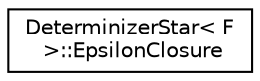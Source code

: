 digraph "Graphical Class Hierarchy"
{
  edge [fontname="Helvetica",fontsize="10",labelfontname="Helvetica",labelfontsize="10"];
  node [fontname="Helvetica",fontsize="10",shape=record];
  rankdir="LR";
  Node0 [label="DeterminizerStar\< F\l \>::EpsilonClosure",height=0.2,width=0.4,color="black", fillcolor="white", style="filled",URL="$classfst_1_1DeterminizerStar_1_1EpsilonClosure.html"];
}
